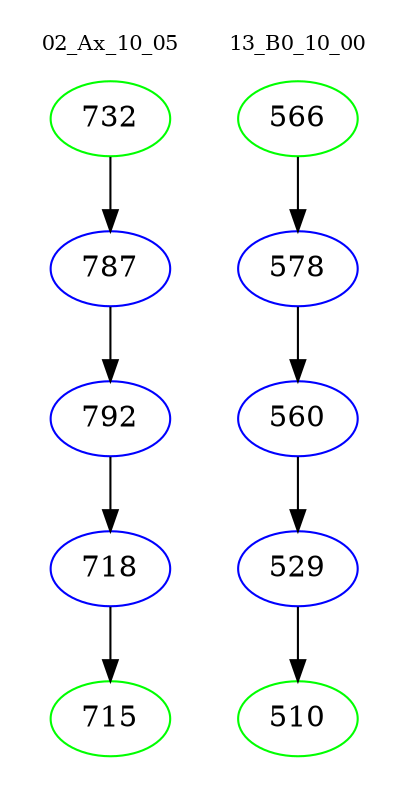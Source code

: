 digraph{
subgraph cluster_0 {
color = white
label = "02_Ax_10_05";
fontsize=10;
T0_732 [label="732", color="green"]
T0_732 -> T0_787 [color="black"]
T0_787 [label="787", color="blue"]
T0_787 -> T0_792 [color="black"]
T0_792 [label="792", color="blue"]
T0_792 -> T0_718 [color="black"]
T0_718 [label="718", color="blue"]
T0_718 -> T0_715 [color="black"]
T0_715 [label="715", color="green"]
}
subgraph cluster_1 {
color = white
label = "13_B0_10_00";
fontsize=10;
T1_566 [label="566", color="green"]
T1_566 -> T1_578 [color="black"]
T1_578 [label="578", color="blue"]
T1_578 -> T1_560 [color="black"]
T1_560 [label="560", color="blue"]
T1_560 -> T1_529 [color="black"]
T1_529 [label="529", color="blue"]
T1_529 -> T1_510 [color="black"]
T1_510 [label="510", color="green"]
}
}
